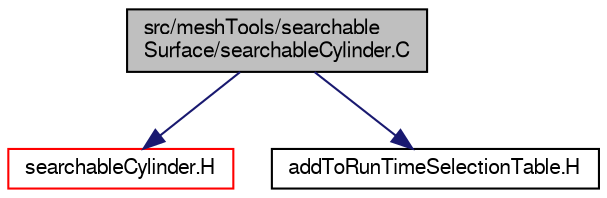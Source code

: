 digraph "src/meshTools/searchableSurface/searchableCylinder.C"
{
  bgcolor="transparent";
  edge [fontname="FreeSans",fontsize="10",labelfontname="FreeSans",labelfontsize="10"];
  node [fontname="FreeSans",fontsize="10",shape=record];
  Node0 [label="src/meshTools/searchable\lSurface/searchableCylinder.C",height=0.2,width=0.4,color="black", fillcolor="grey75", style="filled", fontcolor="black"];
  Node0 -> Node1 [color="midnightblue",fontsize="10",style="solid",fontname="FreeSans"];
  Node1 [label="searchableCylinder.H",height=0.2,width=0.4,color="red",URL="$a07790.html"];
  Node0 -> Node166 [color="midnightblue",fontsize="10",style="solid",fontname="FreeSans"];
  Node166 [label="addToRunTimeSelectionTable.H",height=0.2,width=0.4,color="black",URL="$a09263.html",tooltip="Macros for easy insertion into run-time selection tables. "];
}
